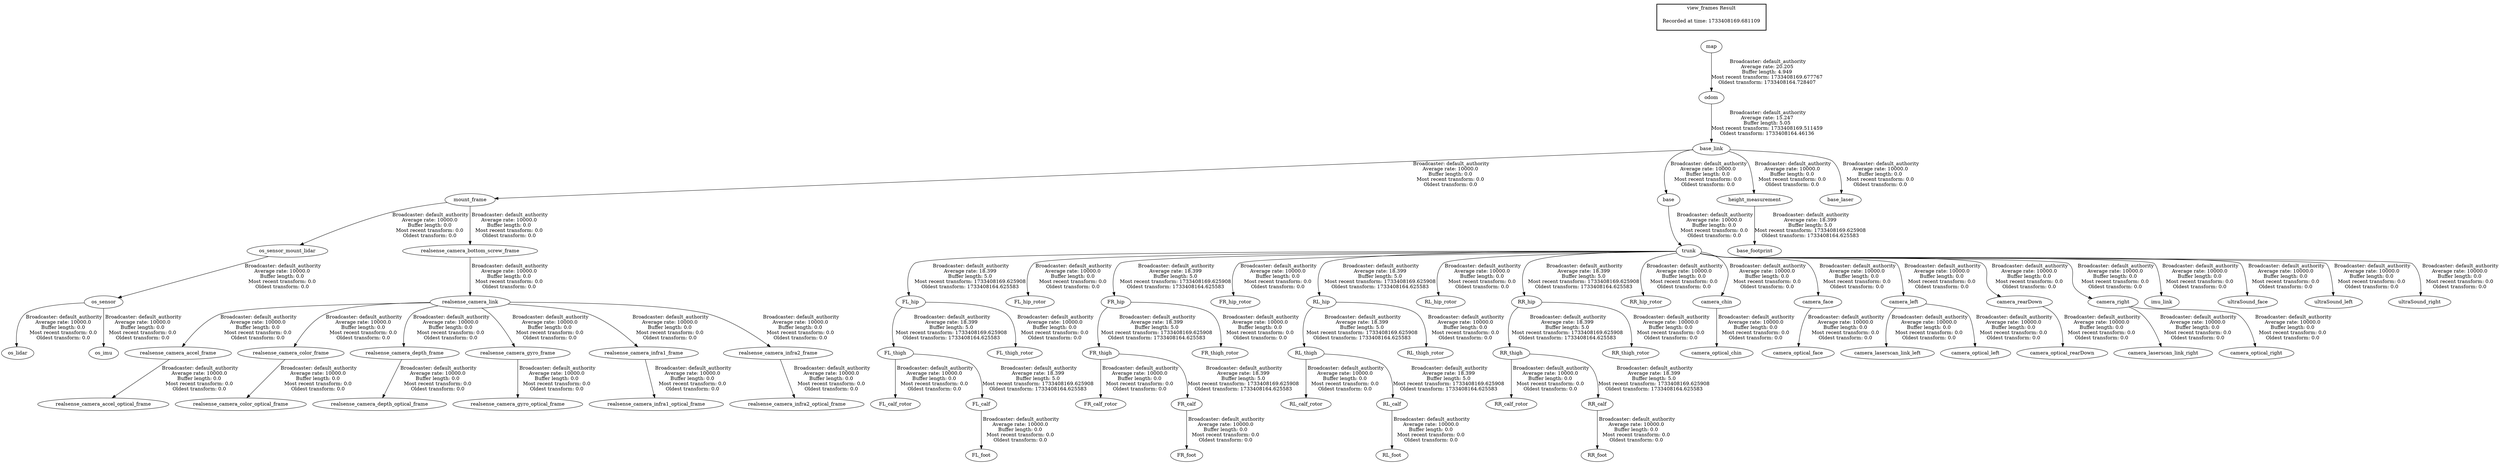 digraph G {
"os_sensor" -> "os_lidar"[label=" Broadcaster: default_authority\nAverage rate: 10000.0\nBuffer length: 0.0\nMost recent transform: 0.0\nOldest transform: 0.0\n"];
"os_sensor_mount_lidar" -> "os_sensor"[label=" Broadcaster: default_authority\nAverage rate: 10000.0\nBuffer length: 0.0\nMost recent transform: 0.0\nOldest transform: 0.0\n"];
"os_sensor" -> "os_imu"[label=" Broadcaster: default_authority\nAverage rate: 10000.0\nBuffer length: 0.0\nMost recent transform: 0.0\nOldest transform: 0.0\n"];
"mount_frame" -> "os_sensor_mount_lidar"[label=" Broadcaster: default_authority\nAverage rate: 10000.0\nBuffer length: 0.0\nMost recent transform: 0.0\nOldest transform: 0.0\n"];
"FL_thigh" -> "FL_calf_rotor"[label=" Broadcaster: default_authority\nAverage rate: 10000.0\nBuffer length: 0.0\nMost recent transform: 0.0\nOldest transform: 0.0\n"];
"FL_hip" -> "FL_thigh"[label=" Broadcaster: default_authority\nAverage rate: 18.399\nBuffer length: 5.0\nMost recent transform: 1733408169.625908\nOldest transform: 1733408164.625583\n"];
"FL_calf" -> "FL_foot"[label=" Broadcaster: default_authority\nAverage rate: 10000.0\nBuffer length: 0.0\nMost recent transform: 0.0\nOldest transform: 0.0\n"];
"FL_thigh" -> "FL_calf"[label=" Broadcaster: default_authority\nAverage rate: 18.399\nBuffer length: 5.0\nMost recent transform: 1733408169.625908\nOldest transform: 1733408164.625583\n"];
"trunk" -> "FL_hip_rotor"[label=" Broadcaster: default_authority\nAverage rate: 10000.0\nBuffer length: 0.0\nMost recent transform: 0.0\nOldest transform: 0.0\n"];
"base" -> "trunk"[label=" Broadcaster: default_authority\nAverage rate: 10000.0\nBuffer length: 0.0\nMost recent transform: 0.0\nOldest transform: 0.0\n"];
"FL_hip" -> "FL_thigh_rotor"[label=" Broadcaster: default_authority\nAverage rate: 10000.0\nBuffer length: 0.0\nMost recent transform: 0.0\nOldest transform: 0.0\n"];
"trunk" -> "FL_hip"[label=" Broadcaster: default_authority\nAverage rate: 18.399\nBuffer length: 5.0\nMost recent transform: 1733408169.625908\nOldest transform: 1733408164.625583\n"];
"FR_thigh" -> "FR_calf_rotor"[label=" Broadcaster: default_authority\nAverage rate: 10000.0\nBuffer length: 0.0\nMost recent transform: 0.0\nOldest transform: 0.0\n"];
"FR_hip" -> "FR_thigh"[label=" Broadcaster: default_authority\nAverage rate: 18.399\nBuffer length: 5.0\nMost recent transform: 1733408169.625908\nOldest transform: 1733408164.625583\n"];
"FR_calf" -> "FR_foot"[label=" Broadcaster: default_authority\nAverage rate: 10000.0\nBuffer length: 0.0\nMost recent transform: 0.0\nOldest transform: 0.0\n"];
"FR_thigh" -> "FR_calf"[label=" Broadcaster: default_authority\nAverage rate: 18.399\nBuffer length: 5.0\nMost recent transform: 1733408169.625908\nOldest transform: 1733408164.625583\n"];
"trunk" -> "FR_hip_rotor"[label=" Broadcaster: default_authority\nAverage rate: 10000.0\nBuffer length: 0.0\nMost recent transform: 0.0\nOldest transform: 0.0\n"];
"FR_hip" -> "FR_thigh_rotor"[label=" Broadcaster: default_authority\nAverage rate: 10000.0\nBuffer length: 0.0\nMost recent transform: 0.0\nOldest transform: 0.0\n"];
"trunk" -> "FR_hip"[label=" Broadcaster: default_authority\nAverage rate: 18.399\nBuffer length: 5.0\nMost recent transform: 1733408169.625908\nOldest transform: 1733408164.625583\n"];
"RL_thigh" -> "RL_calf_rotor"[label=" Broadcaster: default_authority\nAverage rate: 10000.0\nBuffer length: 0.0\nMost recent transform: 0.0\nOldest transform: 0.0\n"];
"RL_hip" -> "RL_thigh"[label=" Broadcaster: default_authority\nAverage rate: 18.399\nBuffer length: 5.0\nMost recent transform: 1733408169.625908\nOldest transform: 1733408164.625583\n"];
"RL_calf" -> "RL_foot"[label=" Broadcaster: default_authority\nAverage rate: 10000.0\nBuffer length: 0.0\nMost recent transform: 0.0\nOldest transform: 0.0\n"];
"RL_thigh" -> "RL_calf"[label=" Broadcaster: default_authority\nAverage rate: 18.399\nBuffer length: 5.0\nMost recent transform: 1733408169.625908\nOldest transform: 1733408164.625583\n"];
"trunk" -> "RL_hip_rotor"[label=" Broadcaster: default_authority\nAverage rate: 10000.0\nBuffer length: 0.0\nMost recent transform: 0.0\nOldest transform: 0.0\n"];
"RL_hip" -> "RL_thigh_rotor"[label=" Broadcaster: default_authority\nAverage rate: 10000.0\nBuffer length: 0.0\nMost recent transform: 0.0\nOldest transform: 0.0\n"];
"trunk" -> "RL_hip"[label=" Broadcaster: default_authority\nAverage rate: 18.399\nBuffer length: 5.0\nMost recent transform: 1733408169.625908\nOldest transform: 1733408164.625583\n"];
"RR_thigh" -> "RR_calf_rotor"[label=" Broadcaster: default_authority\nAverage rate: 10000.0\nBuffer length: 0.0\nMost recent transform: 0.0\nOldest transform: 0.0\n"];
"RR_hip" -> "RR_thigh"[label=" Broadcaster: default_authority\nAverage rate: 18.399\nBuffer length: 5.0\nMost recent transform: 1733408169.625908\nOldest transform: 1733408164.625583\n"];
"RR_calf" -> "RR_foot"[label=" Broadcaster: default_authority\nAverage rate: 10000.0\nBuffer length: 0.0\nMost recent transform: 0.0\nOldest transform: 0.0\n"];
"RR_thigh" -> "RR_calf"[label=" Broadcaster: default_authority\nAverage rate: 18.399\nBuffer length: 5.0\nMost recent transform: 1733408169.625908\nOldest transform: 1733408164.625583\n"];
"trunk" -> "RR_hip_rotor"[label=" Broadcaster: default_authority\nAverage rate: 10000.0\nBuffer length: 0.0\nMost recent transform: 0.0\nOldest transform: 0.0\n"];
"RR_hip" -> "RR_thigh_rotor"[label=" Broadcaster: default_authority\nAverage rate: 10000.0\nBuffer length: 0.0\nMost recent transform: 0.0\nOldest transform: 0.0\n"];
"trunk" -> "RR_hip"[label=" Broadcaster: default_authority\nAverage rate: 18.399\nBuffer length: 5.0\nMost recent transform: 1733408169.625908\nOldest transform: 1733408164.625583\n"];
"base_link" -> "base"[label=" Broadcaster: default_authority\nAverage rate: 10000.0\nBuffer length: 0.0\nMost recent transform: 0.0\nOldest transform: 0.0\n"];
"odom" -> "base_link"[label=" Broadcaster: default_authority\nAverage rate: 15.247\nBuffer length: 5.05\nMost recent transform: 1733408169.511459\nOldest transform: 1733408164.46136\n"];
"base_link" -> "height_measurement"[label=" Broadcaster: default_authority\nAverage rate: 10000.0\nBuffer length: 0.0\nMost recent transform: 0.0\nOldest transform: 0.0\n"];
"trunk" -> "camera_chin"[label=" Broadcaster: default_authority\nAverage rate: 10000.0\nBuffer length: 0.0\nMost recent transform: 0.0\nOldest transform: 0.0\n"];
"trunk" -> "camera_face"[label=" Broadcaster: default_authority\nAverage rate: 10000.0\nBuffer length: 0.0\nMost recent transform: 0.0\nOldest transform: 0.0\n"];
"trunk" -> "camera_left"[label=" Broadcaster: default_authority\nAverage rate: 10000.0\nBuffer length: 0.0\nMost recent transform: 0.0\nOldest transform: 0.0\n"];
"trunk" -> "camera_rearDown"[label=" Broadcaster: default_authority\nAverage rate: 10000.0\nBuffer length: 0.0\nMost recent transform: 0.0\nOldest transform: 0.0\n"];
"trunk" -> "camera_right"[label=" Broadcaster: default_authority\nAverage rate: 10000.0\nBuffer length: 0.0\nMost recent transform: 0.0\nOldest transform: 0.0\n"];
"camera_left" -> "camera_laserscan_link_left"[label=" Broadcaster: default_authority\nAverage rate: 10000.0\nBuffer length: 0.0\nMost recent transform: 0.0\nOldest transform: 0.0\n"];
"camera_right" -> "camera_laserscan_link_right"[label=" Broadcaster: default_authority\nAverage rate: 10000.0\nBuffer length: 0.0\nMost recent transform: 0.0\nOldest transform: 0.0\n"];
"camera_chin" -> "camera_optical_chin"[label=" Broadcaster: default_authority\nAverage rate: 10000.0\nBuffer length: 0.0\nMost recent transform: 0.0\nOldest transform: 0.0\n"];
"camera_face" -> "camera_optical_face"[label=" Broadcaster: default_authority\nAverage rate: 10000.0\nBuffer length: 0.0\nMost recent transform: 0.0\nOldest transform: 0.0\n"];
"camera_left" -> "camera_optical_left"[label=" Broadcaster: default_authority\nAverage rate: 10000.0\nBuffer length: 0.0\nMost recent transform: 0.0\nOldest transform: 0.0\n"];
"camera_rearDown" -> "camera_optical_rearDown"[label=" Broadcaster: default_authority\nAverage rate: 10000.0\nBuffer length: 0.0\nMost recent transform: 0.0\nOldest transform: 0.0\n"];
"camera_right" -> "camera_optical_right"[label=" Broadcaster: default_authority\nAverage rate: 10000.0\nBuffer length: 0.0\nMost recent transform: 0.0\nOldest transform: 0.0\n"];
"trunk" -> "imu_link"[label=" Broadcaster: default_authority\nAverage rate: 10000.0\nBuffer length: 0.0\nMost recent transform: 0.0\nOldest transform: 0.0\n"];
"base_link" -> "mount_frame"[label=" Broadcaster: default_authority\nAverage rate: 10000.0\nBuffer length: 0.0\nMost recent transform: 0.0\nOldest transform: 0.0\n"];
"realsense_camera_link" -> "realsense_camera_accel_frame"[label=" Broadcaster: default_authority\nAverage rate: 10000.0\nBuffer length: 0.0\nMost recent transform: 0.0\nOldest transform: 0.0\n"];
"realsense_camera_bottom_screw_frame" -> "realsense_camera_link"[label=" Broadcaster: default_authority\nAverage rate: 10000.0\nBuffer length: 0.0\nMost recent transform: 0.0\nOldest transform: 0.0\n"];
"realsense_camera_accel_frame" -> "realsense_camera_accel_optical_frame"[label=" Broadcaster: default_authority\nAverage rate: 10000.0\nBuffer length: 0.0\nMost recent transform: 0.0\nOldest transform: 0.0\n"];
"realsense_camera_link" -> "realsense_camera_color_frame"[label=" Broadcaster: default_authority\nAverage rate: 10000.0\nBuffer length: 0.0\nMost recent transform: 0.0\nOldest transform: 0.0\n"];
"realsense_camera_color_frame" -> "realsense_camera_color_optical_frame"[label=" Broadcaster: default_authority\nAverage rate: 10000.0\nBuffer length: 0.0\nMost recent transform: 0.0\nOldest transform: 0.0\n"];
"realsense_camera_link" -> "realsense_camera_depth_frame"[label=" Broadcaster: default_authority\nAverage rate: 10000.0\nBuffer length: 0.0\nMost recent transform: 0.0\nOldest transform: 0.0\n"];
"realsense_camera_depth_frame" -> "realsense_camera_depth_optical_frame"[label=" Broadcaster: default_authority\nAverage rate: 10000.0\nBuffer length: 0.0\nMost recent transform: 0.0\nOldest transform: 0.0\n"];
"realsense_camera_link" -> "realsense_camera_gyro_frame"[label=" Broadcaster: default_authority\nAverage rate: 10000.0\nBuffer length: 0.0\nMost recent transform: 0.0\nOldest transform: 0.0\n"];
"realsense_camera_gyro_frame" -> "realsense_camera_gyro_optical_frame"[label=" Broadcaster: default_authority\nAverage rate: 10000.0\nBuffer length: 0.0\nMost recent transform: 0.0\nOldest transform: 0.0\n"];
"realsense_camera_link" -> "realsense_camera_infra1_frame"[label=" Broadcaster: default_authority\nAverage rate: 10000.0\nBuffer length: 0.0\nMost recent transform: 0.0\nOldest transform: 0.0\n"];
"realsense_camera_infra1_frame" -> "realsense_camera_infra1_optical_frame"[label=" Broadcaster: default_authority\nAverage rate: 10000.0\nBuffer length: 0.0\nMost recent transform: 0.0\nOldest transform: 0.0\n"];
"realsense_camera_link" -> "realsense_camera_infra2_frame"[label=" Broadcaster: default_authority\nAverage rate: 10000.0\nBuffer length: 0.0\nMost recent transform: 0.0\nOldest transform: 0.0\n"];
"realsense_camera_infra2_frame" -> "realsense_camera_infra2_optical_frame"[label=" Broadcaster: default_authority\nAverage rate: 10000.0\nBuffer length: 0.0\nMost recent transform: 0.0\nOldest transform: 0.0\n"];
"mount_frame" -> "realsense_camera_bottom_screw_frame"[label=" Broadcaster: default_authority\nAverage rate: 10000.0\nBuffer length: 0.0\nMost recent transform: 0.0\nOldest transform: 0.0\n"];
"trunk" -> "ultraSound_face"[label=" Broadcaster: default_authority\nAverage rate: 10000.0\nBuffer length: 0.0\nMost recent transform: 0.0\nOldest transform: 0.0\n"];
"trunk" -> "ultraSound_left"[label=" Broadcaster: default_authority\nAverage rate: 10000.0\nBuffer length: 0.0\nMost recent transform: 0.0\nOldest transform: 0.0\n"];
"trunk" -> "ultraSound_right"[label=" Broadcaster: default_authority\nAverage rate: 10000.0\nBuffer length: 0.0\nMost recent transform: 0.0\nOldest transform: 0.0\n"];
"height_measurement" -> "base_footprint"[label=" Broadcaster: default_authority\nAverage rate: 18.399\nBuffer length: 5.0\nMost recent transform: 1733408169.625908\nOldest transform: 1733408164.625583\n"];
"base_link" -> "base_laser"[label=" Broadcaster: default_authority\nAverage rate: 10000.0\nBuffer length: 0.0\nMost recent transform: 0.0\nOldest transform: 0.0\n"];
"map" -> "odom"[label=" Broadcaster: default_authority\nAverage rate: 20.205\nBuffer length: 4.949\nMost recent transform: 1733408169.677767\nOldest transform: 1733408164.728407\n"];
edge [style=invis];
 subgraph cluster_legend { style=bold; color=black; label ="view_frames Result";
"Recorded at time: 1733408169.681109"[ shape=plaintext ] ;
}->"map";
}